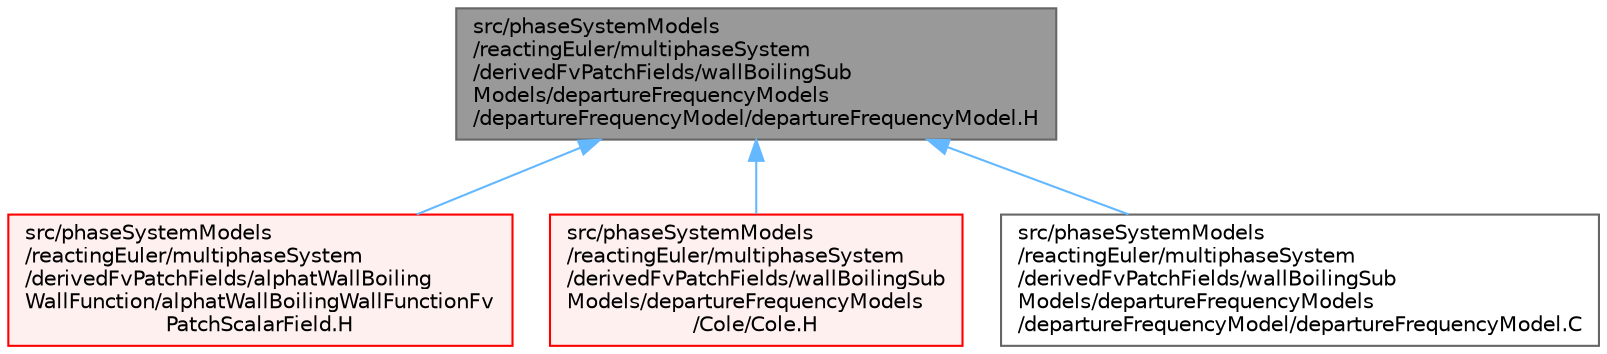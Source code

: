 digraph "src/phaseSystemModels/reactingEuler/multiphaseSystem/derivedFvPatchFields/wallBoilingSubModels/departureFrequencyModels/departureFrequencyModel/departureFrequencyModel.H"
{
 // LATEX_PDF_SIZE
  bgcolor="transparent";
  edge [fontname=Helvetica,fontsize=10,labelfontname=Helvetica,labelfontsize=10];
  node [fontname=Helvetica,fontsize=10,shape=box,height=0.2,width=0.4];
  Node1 [id="Node000001",label="src/phaseSystemModels\l/reactingEuler/multiphaseSystem\l/derivedFvPatchFields/wallBoilingSub\lModels/departureFrequencyModels\l/departureFrequencyModel/departureFrequencyModel.H",height=0.2,width=0.4,color="gray40", fillcolor="grey60", style="filled", fontcolor="black",tooltip=" "];
  Node1 -> Node2 [id="edge1_Node000001_Node000002",dir="back",color="steelblue1",style="solid",tooltip=" "];
  Node2 [id="Node000002",label="src/phaseSystemModels\l/reactingEuler/multiphaseSystem\l/derivedFvPatchFields/alphatWallBoiling\lWallFunction/alphatWallBoilingWallFunctionFv\lPatchScalarField.H",height=0.2,width=0.4,color="red", fillcolor="#FFF0F0", style="filled",URL="$alphatWallBoilingWallFunctionFvPatchScalarField_8H.html",tooltip=" "];
  Node1 -> Node6 [id="edge2_Node000001_Node000006",dir="back",color="steelblue1",style="solid",tooltip=" "];
  Node6 [id="Node000006",label="src/phaseSystemModels\l/reactingEuler/multiphaseSystem\l/derivedFvPatchFields/wallBoilingSub\lModels/departureFrequencyModels\l/Cole/Cole.H",height=0.2,width=0.4,color="red", fillcolor="#FFF0F0", style="filled",URL="$Cole_8H.html",tooltip=" "];
  Node1 -> Node8 [id="edge3_Node000001_Node000008",dir="back",color="steelblue1",style="solid",tooltip=" "];
  Node8 [id="Node000008",label="src/phaseSystemModels\l/reactingEuler/multiphaseSystem\l/derivedFvPatchFields/wallBoilingSub\lModels/departureFrequencyModels\l/departureFrequencyModel/departureFrequencyModel.C",height=0.2,width=0.4,color="grey40", fillcolor="white", style="filled",URL="$departureFrequencyModel_8C.html",tooltip=" "];
}
